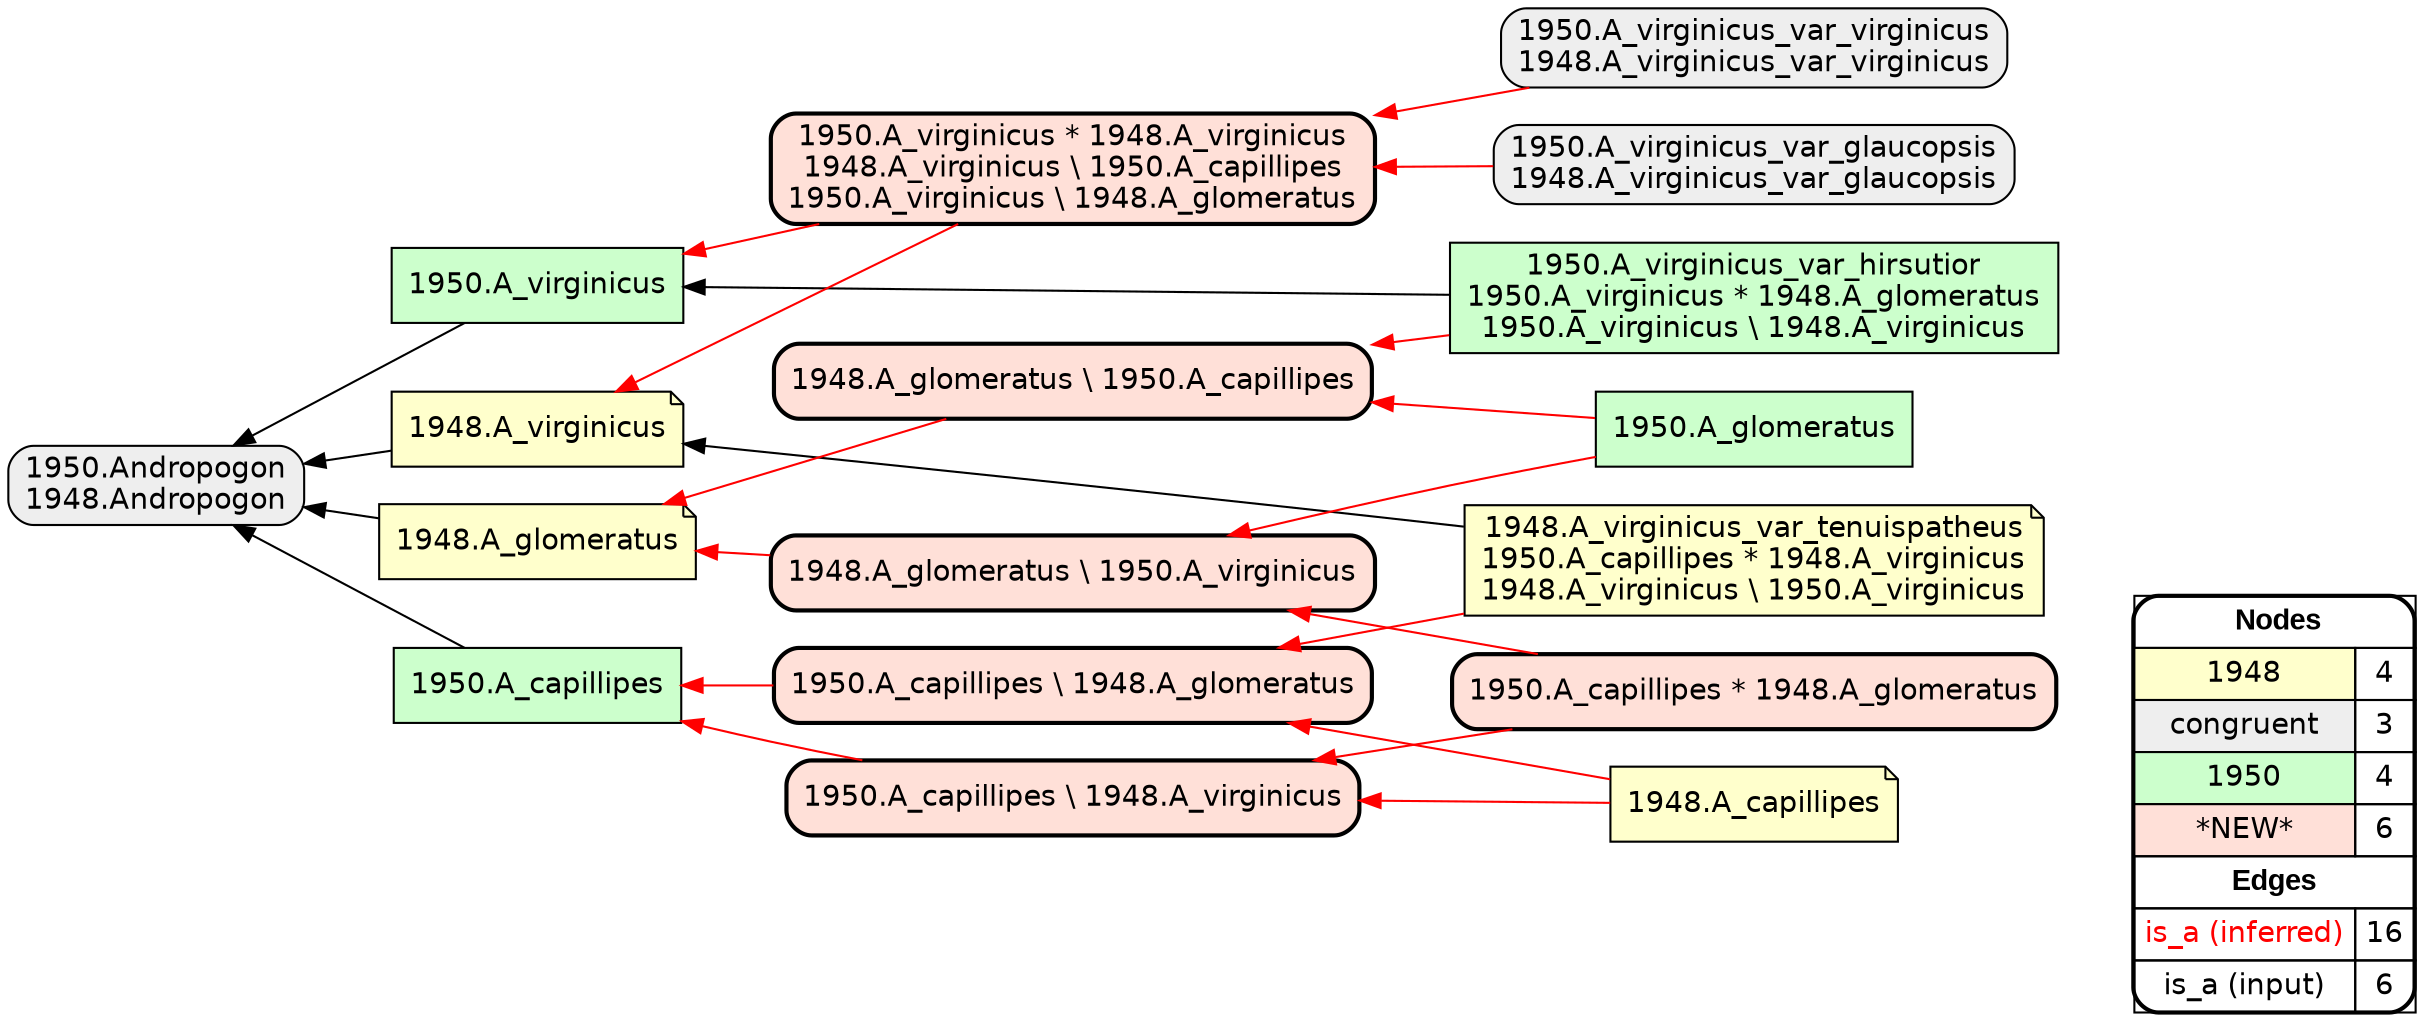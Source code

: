 digraph{
rankdir=RL
node[shape=note style=filled fillcolor="#FFFFCC" fontname="helvetica"] 
"1948.A_virginicus"
"1948.A_capillipes"
"1948.A_glomeratus"
"1948.A_virginicus_var_tenuispatheus\n1950.A_capillipes * 1948.A_virginicus\n1948.A_virginicus \\ 1950.A_virginicus"
node[shape=box style="filled,rounded" fillcolor="#EEEEEE" fontname="helvetica"] 
"1950.A_virginicus_var_glaucopsis\n1948.A_virginicus_var_glaucopsis"
"1950.A_virginicus_var_virginicus\n1948.A_virginicus_var_virginicus"
"1950.Andropogon\n1948.Andropogon"
node[shape=box style=filled fillcolor="#CCFFCC" fontname="helvetica"] 
"1950.A_virginicus_var_hirsutior\n1950.A_virginicus * 1948.A_glomeratus\n1950.A_virginicus \\ 1948.A_virginicus"
"1950.A_capillipes"
"1950.A_virginicus"
"1950.A_glomeratus"
node[shape=box style="filled,rounded,bold" fillcolor="#FFE0D8" fontname="helvetica"] 
"1950.A_capillipes \\ 1948.A_virginicus"
"1948.A_glomeratus \\ 1950.A_virginicus"
"1948.A_glomeratus \\ 1950.A_capillipes"
"1950.A_capillipes \\ 1948.A_glomeratus"
"1950.A_capillipes * 1948.A_glomeratus"
"1950.A_virginicus * 1948.A_virginicus\n1948.A_virginicus \\ 1950.A_capillipes\n1950.A_virginicus \\ 1948.A_glomeratus"
edge[arrowhead=normal style=dotted color="#000000" constraint=true penwidth=1]
edge[arrowhead=normal style=solid color="#FF0000" constraint=true penwidth=1]
"1950.A_glomeratus" -> "1948.A_glomeratus \\ 1950.A_virginicus"
"1948.A_glomeratus \\ 1950.A_capillipes" -> "1948.A_glomeratus"
"1950.A_glomeratus" -> "1948.A_glomeratus \\ 1950.A_capillipes"
"1948.A_glomeratus \\ 1950.A_virginicus" -> "1948.A_glomeratus"
"1948.A_capillipes" -> "1950.A_capillipes \\ 1948.A_glomeratus"
"1950.A_virginicus * 1948.A_virginicus\n1948.A_virginicus \\ 1950.A_capillipes\n1950.A_virginicus \\ 1948.A_glomeratus" -> "1948.A_virginicus"
"1950.A_capillipes * 1948.A_glomeratus" -> "1948.A_glomeratus \\ 1950.A_virginicus"
"1950.A_virginicus_var_virginicus\n1948.A_virginicus_var_virginicus" -> "1950.A_virginicus * 1948.A_virginicus\n1948.A_virginicus \\ 1950.A_capillipes\n1950.A_virginicus \\ 1948.A_glomeratus"
"1950.A_capillipes * 1948.A_glomeratus" -> "1950.A_capillipes \\ 1948.A_virginicus"
"1950.A_virginicus_var_hirsutior\n1950.A_virginicus * 1948.A_glomeratus\n1950.A_virginicus \\ 1948.A_virginicus" -> "1948.A_glomeratus \\ 1950.A_capillipes"
"1950.A_capillipes \\ 1948.A_virginicus" -> "1950.A_capillipes"
"1948.A_capillipes" -> "1950.A_capillipes \\ 1948.A_virginicus"
"1948.A_virginicus_var_tenuispatheus\n1950.A_capillipes * 1948.A_virginicus\n1948.A_virginicus \\ 1950.A_virginicus" -> "1950.A_capillipes \\ 1948.A_glomeratus"
"1950.A_capillipes \\ 1948.A_glomeratus" -> "1950.A_capillipes"
"1950.A_virginicus * 1948.A_virginicus\n1948.A_virginicus \\ 1950.A_capillipes\n1950.A_virginicus \\ 1948.A_glomeratus" -> "1950.A_virginicus"
"1950.A_virginicus_var_glaucopsis\n1948.A_virginicus_var_glaucopsis" -> "1950.A_virginicus * 1948.A_virginicus\n1948.A_virginicus \\ 1950.A_capillipes\n1950.A_virginicus \\ 1948.A_glomeratus"
edge[arrowhead=normal style=solid color="#000000" constraint=true penwidth=1]
"1948.A_virginicus" -> "1950.Andropogon\n1948.Andropogon"
"1948.A_glomeratus" -> "1950.Andropogon\n1948.Andropogon"
"1950.A_virginicus" -> "1950.Andropogon\n1948.Andropogon"
"1950.A_virginicus_var_hirsutior\n1950.A_virginicus * 1948.A_glomeratus\n1950.A_virginicus \\ 1948.A_virginicus" -> "1950.A_virginicus"
"1948.A_virginicus_var_tenuispatheus\n1950.A_capillipes * 1948.A_virginicus\n1948.A_virginicus \\ 1950.A_virginicus" -> "1948.A_virginicus"
"1950.A_capillipes" -> "1950.Andropogon\n1948.Andropogon"
node[shape=box] 
{rank=source Legend [fillcolor= white margin=0 label=< 
 <TABLE BORDER="0" CELLBORDER="1" CELLSPACING="0" CELLPADDING="4"> 
<TR> <TD COLSPAN="2"><font face="Arial Black"> Nodes</font></TD> </TR> 
<TR> 
 <TD bgcolor="#FFFFCC" fontname="helvetica">1948</TD> 
 <TD>4</TD> 
 </TR> 
<TR> 
 <TD bgcolor="#EEEEEE" fontname="helvetica">congruent</TD> 
 <TD>3</TD> 
 </TR> 
<TR> 
 <TD bgcolor="#CCFFCC" fontname="helvetica">1950</TD> 
 <TD>4</TD> 
 </TR> 
<TR> 
 <TD bgcolor="#FFE0D8" fontname="helvetica">*NEW*</TD> 
 <TD>6</TD> 
 </TR> 
<TR> <TD COLSPAN="2"><font face = "Arial Black"> Edges </font></TD> </TR> 
<TR> 
 <TD><font color ="#FF0000">is_a (inferred)</font></TD><TD>16</TD>
</TR>
<TR> 
 <TD><font color ="#000000">is_a (input)</font></TD><TD>6</TD>
</TR>
</TABLE> 
 >] } 
}